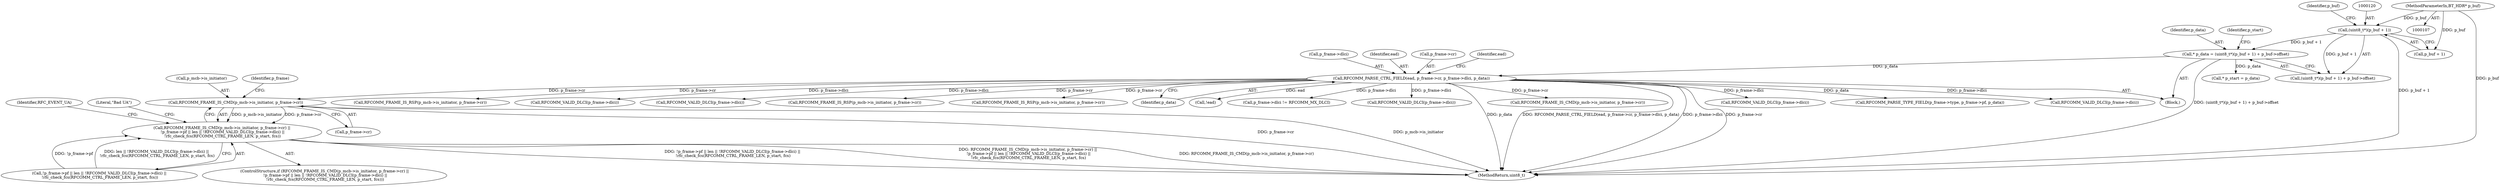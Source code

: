 digraph "0_Android_d4a34fefbf292d1e02336e4e272da3ef1e3eef85@pointer" {
"1000354" [label="(Call,RFCOMM_FRAME_IS_CMD(p_mcb->is_initiator, p_frame->cr))"];
"1000146" [label="(Call,RFCOMM_PARSE_CTRL_FIELD(ead, p_frame->cr, p_frame->dlci, p_data))"];
"1000116" [label="(Call,* p_data = (uint8_t*)(p_buf + 1) + p_buf->offset)"];
"1000119" [label="(Call,(uint8_t*)(p_buf + 1))"];
"1000110" [label="(MethodParameterIn,BT_HDR* p_buf)"];
"1000353" [label="(Call,RFCOMM_FRAME_IS_CMD(p_mcb->is_initiator, p_frame->cr) ||\n !p_frame->pf || len || !RFCOMM_VALID_DLCI(p_frame->dlci) ||\n !rfc_check_fcs(RFCOMM_CTRL_FRAME_LEN, p_start, fcs))"];
"1000401" [label="(Call,RFCOMM_VALID_DLCI(p_frame->dlci))"];
"1000118" [label="(Call,(uint8_t*)(p_buf + 1) + p_buf->offset)"];
"1000125" [label="(Identifier,p_buf)"];
"1000128" [label="(Call,* p_start = p_data)"];
"1000163" [label="(Call,RFCOMM_PARSE_TYPE_FIELD(p_frame->type, p_frame->pf, p_data))"];
"1000119" [label="(Call,(uint8_t*)(p_buf + 1))"];
"1000457" [label="(Call,RFCOMM_VALID_DLCI(p_frame->dlci))"];
"1000117" [label="(Identifier,p_data)"];
"1000318" [label="(Call,RFCOMM_FRAME_IS_RSP(p_mcb->is_initiator, p_frame->cr))"];
"1000386" [label="(Identifier,RFC_EVENT_UA)"];
"1000370" [label="(Call,RFCOMM_VALID_DLCI(p_frame->dlci))"];
"1000437" [label="(Call,RFCOMM_VALID_DLCI(p_frame->dlci))"];
"1000480" [label="(Call,RFCOMM_FRAME_IS_RSP(p_mcb->is_initiator, p_frame->cr))"];
"1000421" [label="(Call,RFCOMM_FRAME_IS_RSP(p_mcb->is_initiator, p_frame->cr))"];
"1000110" [label="(MethodParameterIn,BT_HDR* p_buf)"];
"1000352" [label="(ControlStructure,if (RFCOMM_FRAME_IS_CMD(p_mcb->is_initiator, p_frame->cr) ||\n !p_frame->pf || len || !RFCOMM_VALID_DLCI(p_frame->dlci) ||\n !rfc_check_fcs(RFCOMM_CTRL_FRAME_LEN, p_start, fcs)))"];
"1000361" [label="(Call,!p_frame->pf || len || !RFCOMM_VALID_DLCI(p_frame->dlci) ||\n !rfc_check_fcs(RFCOMM_CTRL_FRAME_LEN, p_start, fcs))"];
"1000151" [label="(Call,p_frame->dlci)"];
"1000381" [label="(Literal,\"Bad UA\")"];
"1000154" [label="(Identifier,p_data)"];
"1000497" [label="(MethodReturn,uint8_t)"];
"1000358" [label="(Call,p_frame->cr)"];
"1000355" [label="(Call,p_mcb->is_initiator)"];
"1000147" [label="(Identifier,ead)"];
"1000156" [label="(Call,!ead)"];
"1000257" [label="(Call,p_frame->dlci != RFCOMM_MX_DLCI)"];
"1000116" [label="(Call,* p_data = (uint8_t*)(p_buf + 1) + p_buf->offset)"];
"1000353" [label="(Call,RFCOMM_FRAME_IS_CMD(p_mcb->is_initiator, p_frame->cr) ||\n !p_frame->pf || len || !RFCOMM_VALID_DLCI(p_frame->dlci) ||\n !rfc_check_fcs(RFCOMM_CTRL_FRAME_LEN, p_start, fcs))"];
"1000334" [label="(Call,RFCOMM_VALID_DLCI(p_frame->dlci))"];
"1000111" [label="(Block,)"];
"1000364" [label="(Identifier,p_frame)"];
"1000146" [label="(Call,RFCOMM_PARSE_CTRL_FIELD(ead, p_frame->cr, p_frame->dlci, p_data))"];
"1000390" [label="(Call,RFCOMM_FRAME_IS_CMD(p_mcb->is_initiator, p_frame->cr))"];
"1000148" [label="(Call,p_frame->cr)"];
"1000121" [label="(Call,p_buf + 1)"];
"1000129" [label="(Identifier,p_start)"];
"1000157" [label="(Identifier,ead)"];
"1000354" [label="(Call,RFCOMM_FRAME_IS_CMD(p_mcb->is_initiator, p_frame->cr))"];
"1000354" -> "1000353"  [label="AST: "];
"1000354" -> "1000358"  [label="CFG: "];
"1000355" -> "1000354"  [label="AST: "];
"1000358" -> "1000354"  [label="AST: "];
"1000364" -> "1000354"  [label="CFG: "];
"1000353" -> "1000354"  [label="CFG: "];
"1000354" -> "1000497"  [label="DDG: p_frame->cr"];
"1000354" -> "1000497"  [label="DDG: p_mcb->is_initiator"];
"1000354" -> "1000353"  [label="DDG: p_mcb->is_initiator"];
"1000354" -> "1000353"  [label="DDG: p_frame->cr"];
"1000146" -> "1000354"  [label="DDG: p_frame->cr"];
"1000146" -> "1000111"  [label="AST: "];
"1000146" -> "1000154"  [label="CFG: "];
"1000147" -> "1000146"  [label="AST: "];
"1000148" -> "1000146"  [label="AST: "];
"1000151" -> "1000146"  [label="AST: "];
"1000154" -> "1000146"  [label="AST: "];
"1000157" -> "1000146"  [label="CFG: "];
"1000146" -> "1000497"  [label="DDG: p_frame->dlci"];
"1000146" -> "1000497"  [label="DDG: p_frame->cr"];
"1000146" -> "1000497"  [label="DDG: p_data"];
"1000146" -> "1000497"  [label="DDG: RFCOMM_PARSE_CTRL_FIELD(ead, p_frame->cr, p_frame->dlci, p_data)"];
"1000116" -> "1000146"  [label="DDG: p_data"];
"1000146" -> "1000156"  [label="DDG: ead"];
"1000146" -> "1000163"  [label="DDG: p_data"];
"1000146" -> "1000257"  [label="DDG: p_frame->dlci"];
"1000146" -> "1000318"  [label="DDG: p_frame->cr"];
"1000146" -> "1000334"  [label="DDG: p_frame->dlci"];
"1000146" -> "1000370"  [label="DDG: p_frame->dlci"];
"1000146" -> "1000390"  [label="DDG: p_frame->cr"];
"1000146" -> "1000401"  [label="DDG: p_frame->dlci"];
"1000146" -> "1000421"  [label="DDG: p_frame->cr"];
"1000146" -> "1000437"  [label="DDG: p_frame->dlci"];
"1000146" -> "1000457"  [label="DDG: p_frame->dlci"];
"1000146" -> "1000480"  [label="DDG: p_frame->cr"];
"1000116" -> "1000111"  [label="AST: "];
"1000116" -> "1000118"  [label="CFG: "];
"1000117" -> "1000116"  [label="AST: "];
"1000118" -> "1000116"  [label="AST: "];
"1000129" -> "1000116"  [label="CFG: "];
"1000116" -> "1000497"  [label="DDG: (uint8_t*)(p_buf + 1) + p_buf->offset"];
"1000119" -> "1000116"  [label="DDG: p_buf + 1"];
"1000116" -> "1000128"  [label="DDG: p_data"];
"1000119" -> "1000118"  [label="AST: "];
"1000119" -> "1000121"  [label="CFG: "];
"1000120" -> "1000119"  [label="AST: "];
"1000121" -> "1000119"  [label="AST: "];
"1000125" -> "1000119"  [label="CFG: "];
"1000119" -> "1000497"  [label="DDG: p_buf + 1"];
"1000119" -> "1000118"  [label="DDG: p_buf + 1"];
"1000110" -> "1000119"  [label="DDG: p_buf"];
"1000110" -> "1000107"  [label="AST: "];
"1000110" -> "1000497"  [label="DDG: p_buf"];
"1000110" -> "1000121"  [label="DDG: p_buf"];
"1000353" -> "1000352"  [label="AST: "];
"1000353" -> "1000361"  [label="CFG: "];
"1000361" -> "1000353"  [label="AST: "];
"1000381" -> "1000353"  [label="CFG: "];
"1000386" -> "1000353"  [label="CFG: "];
"1000353" -> "1000497"  [label="DDG: !p_frame->pf || len || !RFCOMM_VALID_DLCI(p_frame->dlci) ||\n !rfc_check_fcs(RFCOMM_CTRL_FRAME_LEN, p_start, fcs)"];
"1000353" -> "1000497"  [label="DDG: RFCOMM_FRAME_IS_CMD(p_mcb->is_initiator, p_frame->cr) ||\n !p_frame->pf || len || !RFCOMM_VALID_DLCI(p_frame->dlci) ||\n !rfc_check_fcs(RFCOMM_CTRL_FRAME_LEN, p_start, fcs)"];
"1000353" -> "1000497"  [label="DDG: RFCOMM_FRAME_IS_CMD(p_mcb->is_initiator, p_frame->cr)"];
"1000361" -> "1000353"  [label="DDG: !p_frame->pf"];
"1000361" -> "1000353"  [label="DDG: len || !RFCOMM_VALID_DLCI(p_frame->dlci) ||\n !rfc_check_fcs(RFCOMM_CTRL_FRAME_LEN, p_start, fcs)"];
}
